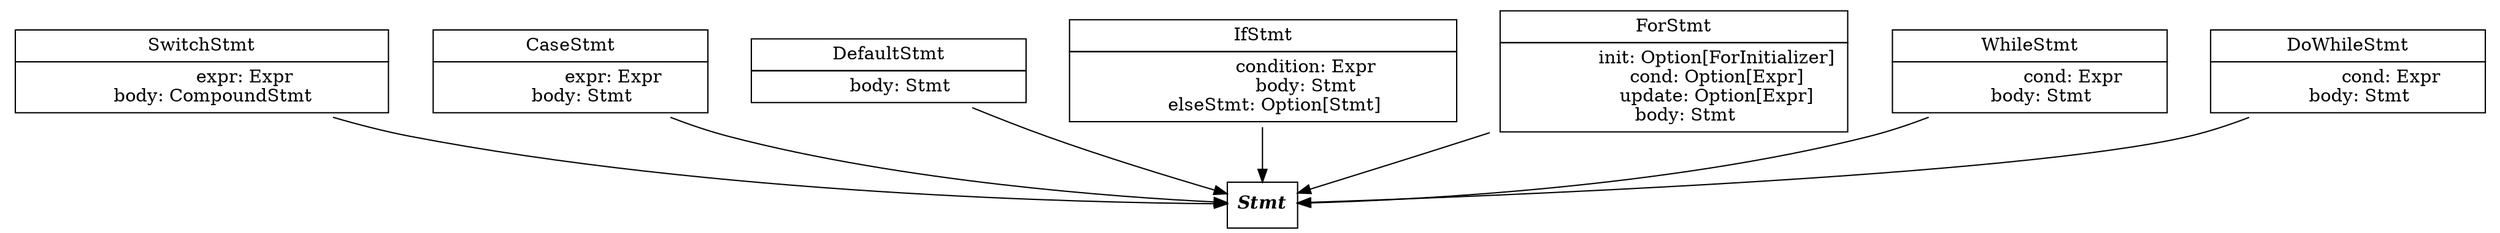 digraph {
    // nodes
    Stmt [shape=box,label=<<I><B>Stmt</B></I>>];
    SwitchStmt [shape=none,label=<
        <TABLE BORDER="0" CELLBORDER="1" CELLSPACING="0" CELLPADDING="4">
            <TR><TD>SwitchStmt</TD></TR>
            <TR><TD>
                expr: Expr <BR/>
                body: CompoundStmt
            </TD></TR>
        </TABLE>
    >];    
    CaseStmt [shape=none,label=<
        <TABLE BORDER="0" CELLBORDER="1" CELLSPACING="0" CELLPADDING="4">
            <TR><TD>CaseStmt</TD></TR>
            <TR><TD>
                expr: Expr <BR/>
                body: Stmt
            </TD></TR>
        </TABLE>
    >];
    DefaultStmt [shape=none,label=<
        <TABLE BORDER="0" CELLBORDER="1" CELLSPACING="0" CELLPADDING="4">
            <TR><TD>DefaultStmt</TD></TR>
            <TR><TD>
                body: Stmt
            </TD></TR>
        </TABLE>
    >];
    IfStmt [shape=none,label=<
        <TABLE BORDER="0" CELLBORDER="1" CELLSPACING="0" CELLPADDING="4">
            <TR><TD>IfStmt</TD></TR>
            <TR><TD>
                condition: Expr <BR/>
                body: Stmt <BR/>
                elseStmt: Option[Stmt]
            </TD></TR>
        </TABLE>
    >];
    ForStmt [shape=none,label=<
        <TABLE BORDER="0" CELLBORDER="1" CELLSPACING="0" CELLPADDING="4">
            <TR><TD>ForStmt</TD></TR>
            <TR><TD>
                init: Option[ForInitializer] <BR/>
                cond: Option[Expr] <BR/>
                update: Option[Expr] <BR/>
                body: Option[Stmt]
            </TD></TR>
        </TABLE>
    >];
    ForStmt [shape=none,label=<
        <TABLE BORDER="0" CELLBORDER="1" CELLSPACING="0" CELLPADDING="4">
            <TR><TD>ForStmt</TD></TR>
            <TR><TD>
                init: Option[ForInitializer] <BR/>
                cond: Option[Expr] <BR/>
                update: Option[Expr] <BR/>
                body: Stmt
            </TD></TR>
        </TABLE>
    >];
    WhileStmt [shape=none,label=<
        <TABLE BORDER="0" CELLBORDER="1" CELLSPACING="0" CELLPADDING="4">
            <TR><TD>WhileStmt</TD></TR>
            <TR><TD>
                cond: Expr <BR/>
                body: Stmt
            </TD></TR>
        </TABLE>
    >];
    DoWhileStmt [shape=none,label=<
        <TABLE BORDER="0" CELLBORDER="1" CELLSPACING="0" CELLPADDING="4">
            <TR><TD>DoWhileStmt</TD></TR>
            <TR><TD>
                cond: Expr <BR/>
                body: Stmt
            </TD></TR>
        </TABLE>
    >];
    
    // links
    
    IfStmt -> Stmt
    SwitchStmt -> Stmt
    CaseStmt -> Stmt
    DefaultStmt -> Stmt
    WhileStmt -> Stmt
    DoWhileStmt -> Stmt
    ForStmt -> Stmt
}